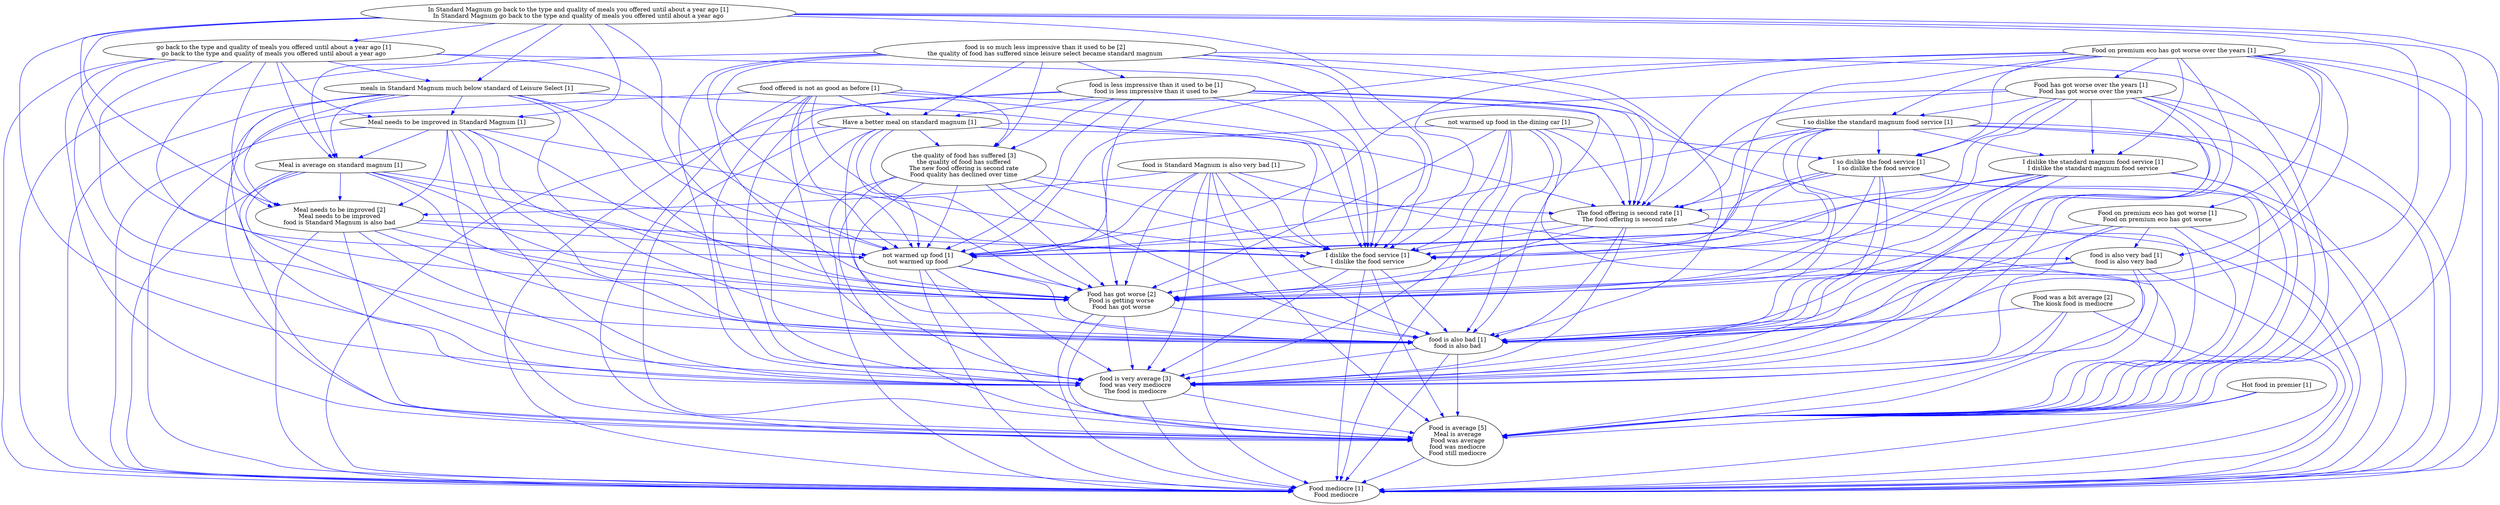 digraph collapsedGraph {
"Meal needs to be improved [2]\nMeal needs to be improved\nfood is Standard Magnum is also bad""food is so much less impressive than it used to be [2]\nthe quality of food has suffered since leisure select became standard magnum""food is very average [3]\nfood was very mediocre\nThe food is mediocre""Food has got worse [2]\nFood is getting worse\nFood has got worse""Food is average [5]\nMeal is average\nFood was average\nfood was mediocre\nFood still mediocre""the quality of food has suffered [3]\nthe quality of food has suffered\nThe new food offering is second rate\nFood quality has declined over time""Food was a bit average [2]\nThe kiosk food is mediocre""Food mediocre [1]\nFood mediocre""Food on premium eco has got worse over the years [1]""Food on premium eco has got worse [1]\nFood on premium eco has got worse""Food has got worse over the years [1]\nFood has got worse over the years""Have a better meal on standard magnum [1]""Hot food in premier [1]""I so dislike the standard magnum food service [1]""I dislike the standard magnum food service [1]\nI dislike the standard magnum food service""I dislike the food service [1]\nI dislike the food service""I so dislike the food service [1]\nI so dislike the food service""In Standard Magnum go back to the type and quality of meals you offered until about a year ago [1]\nIn Standard Magnum go back to the type and quality of meals you offered until about a year ago""go back to the type and quality of meals you offered until about a year ago [1]\ngo back to the type and quality of meals you offered until about a year ago""Meal is average on standard magnum [1]""Meal needs to be improved in Standard Magnum [1]""The food offering is second rate [1]\nThe food offering is second rate""food is Standard Magnum is also very bad [1]""food is also bad [1]\nfood is also bad""food is also very bad [1]\nfood is also very bad""food is less impressive than it used to be [1]\nfood is less impressive than it used to be""food offered is not as good as before [1]""meals in Standard Magnum much below standard of Leisure Select [1]""not warmed up food in the dining car [1]""not warmed up food [1]\nnot warmed up food""food is Standard Magnum is also very bad [1]" -> "Food is average [5]\nMeal is average\nFood was average\nfood was mediocre\nFood still mediocre" [color=blue]
"food is Standard Magnum is also very bad [1]" -> "I dislike the food service [1]\nI dislike the food service" [color=blue]
"food is Standard Magnum is also very bad [1]" -> "Food mediocre [1]\nFood mediocre" [color=blue]
"food is Standard Magnum is also very bad [1]" -> "food is very average [3]\nfood was very mediocre\nThe food is mediocre" [color=blue]
"Meal needs to be improved [2]\nMeal needs to be improved\nfood is Standard Magnum is also bad" -> "food is very average [3]\nfood was very mediocre\nThe food is mediocre" [color=blue]
"the quality of food has suffered [3]\nthe quality of food has suffered\nThe new food offering is second rate\nFood quality has declined over time" -> "food is very average [3]\nfood was very mediocre\nThe food is mediocre" [color=blue]
"the quality of food has suffered [3]\nthe quality of food has suffered\nThe new food offering is second rate\nFood quality has declined over time" -> "The food offering is second rate [1]\nThe food offering is second rate" [color=blue]
"food is Standard Magnum is also very bad [1]" -> "Food has got worse [2]\nFood is getting worse\nFood has got worse" [color=blue]
"Food has got worse [2]\nFood is getting worse\nFood has got worse" -> "Food mediocre [1]\nFood mediocre" [color=blue]
"Food has got worse [2]\nFood is getting worse\nFood has got worse" -> "food is also bad [1]\nfood is also bad" [color=blue]
"The food offering is second rate [1]\nThe food offering is second rate" -> "food is also bad [1]\nfood is also bad" [color=blue]
"food is Standard Magnum is also very bad [1]" -> "Meal needs to be improved [2]\nMeal needs to be improved\nfood is Standard Magnum is also bad" [color=blue]
"The food offering is second rate [1]\nThe food offering is second rate" -> "Food mediocre [1]\nFood mediocre" [color=blue]
"food is so much less impressive than it used to be [2]\nthe quality of food has suffered since leisure select became standard magnum" -> "Food has got worse [2]\nFood is getting worse\nFood has got worse" [color=blue]
"go back to the type and quality of meals you offered until about a year ago [1]\ngo back to the type and quality of meals you offered until about a year ago" -> "Meal needs to be improved [2]\nMeal needs to be improved\nfood is Standard Magnum is also bad" [color=blue]
"The food offering is second rate [1]\nThe food offering is second rate" -> "I dislike the food service [1]\nI dislike the food service" [color=blue]
"food is so much less impressive than it used to be [2]\nthe quality of food has suffered since leisure select became standard magnum" -> "The food offering is second rate [1]\nThe food offering is second rate" [color=blue]
"go back to the type and quality of meals you offered until about a year ago [1]\ngo back to the type and quality of meals you offered until about a year ago" -> "meals in Standard Magnum much below standard of Leisure Select [1]" [color=blue]
"The food offering is second rate [1]\nThe food offering is second rate" -> "Food is average [5]\nMeal is average\nFood was average\nfood was mediocre\nFood still mediocre" [color=blue]
"The food offering is second rate [1]\nThe food offering is second rate" -> "Food has got worse [2]\nFood is getting worse\nFood has got worse" [color=blue]
"food is also bad [1]\nfood is also bad" -> "food is very average [3]\nfood was very mediocre\nThe food is mediocre" [color=blue]
"not warmed up food in the dining car [1]" -> "Food is average [5]\nMeal is average\nFood was average\nfood was mediocre\nFood still mediocre" [color=blue]
"Meal needs to be improved [2]\nMeal needs to be improved\nfood is Standard Magnum is also bad" -> "not warmed up food [1]\nnot warmed up food" [color=blue]
"food is so much less impressive than it used to be [2]\nthe quality of food has suffered since leisure select became standard magnum" -> "not warmed up food [1]\nnot warmed up food" [color=blue]
"not warmed up food [1]\nnot warmed up food" -> "Food is average [5]\nMeal is average\nFood was average\nfood was mediocre\nFood still mediocre" [color=blue]
"food is so much less impressive than it used to be [2]\nthe quality of food has suffered since leisure select became standard magnum" -> "food is very average [3]\nfood was very mediocre\nThe food is mediocre" [color=blue]
"go back to the type and quality of meals you offered until about a year ago [1]\ngo back to the type and quality of meals you offered until about a year ago" -> "Meal is average on standard magnum [1]" [color=blue]
"In Standard Magnum go back to the type and quality of meals you offered until about a year ago [1]\nIn Standard Magnum go back to the type and quality of meals you offered until about a year ago" -> "Food is average [5]\nMeal is average\nFood was average\nfood was mediocre\nFood still mediocre" [color=blue]
"In Standard Magnum go back to the type and quality of meals you offered until about a year ago [1]\nIn Standard Magnum go back to the type and quality of meals you offered until about a year ago" -> "Meal needs to be improved in Standard Magnum [1]" [color=blue]
"In Standard Magnum go back to the type and quality of meals you offered until about a year ago [1]\nIn Standard Magnum go back to the type and quality of meals you offered until about a year ago" -> "Food mediocre [1]\nFood mediocre" [color=blue]
"In Standard Magnum go back to the type and quality of meals you offered until about a year ago [1]\nIn Standard Magnum go back to the type and quality of meals you offered until about a year ago" -> "I dislike the food service [1]\nI dislike the food service" [color=blue]
"In Standard Magnum go back to the type and quality of meals you offered until about a year ago [1]\nIn Standard Magnum go back to the type and quality of meals you offered until about a year ago" -> "food is also bad [1]\nfood is also bad" [color=blue]
"In Standard Magnum go back to the type and quality of meals you offered until about a year ago [1]\nIn Standard Magnum go back to the type and quality of meals you offered until about a year ago" -> "Food has got worse [2]\nFood is getting worse\nFood has got worse" [color=blue]
"go back to the type and quality of meals you offered until about a year ago [1]\ngo back to the type and quality of meals you offered until about a year ago" -> "Meal needs to be improved in Standard Magnum [1]" [color=blue]
"go back to the type and quality of meals you offered until about a year ago [1]\ngo back to the type and quality of meals you offered until about a year ago" -> "Food is average [5]\nMeal is average\nFood was average\nfood was mediocre\nFood still mediocre" [color=blue]
"go back to the type and quality of meals you offered until about a year ago [1]\ngo back to the type and quality of meals you offered until about a year ago" -> "Food has got worse [2]\nFood is getting worse\nFood has got worse" [color=blue]
"go back to the type and quality of meals you offered until about a year ago [1]\ngo back to the type and quality of meals you offered until about a year ago" -> "food is also bad [1]\nfood is also bad" [color=blue]
"Food on premium eco has got worse over the years [1]" -> "I dislike the food service [1]\nI dislike the food service" [color=blue]
"Food on premium eco has got worse over the years [1]" -> "Food mediocre [1]\nFood mediocre" [color=blue]
"go back to the type and quality of meals you offered until about a year ago [1]\ngo back to the type and quality of meals you offered until about a year ago" -> "I dislike the food service [1]\nI dislike the food service" [color=blue]
"go back to the type and quality of meals you offered until about a year ago [1]\ngo back to the type and quality of meals you offered until about a year ago" -> "Food mediocre [1]\nFood mediocre" [color=blue]
"Food on premium eco has got worse over the years [1]" -> "food is also bad [1]\nfood is also bad" [color=blue]
"not warmed up food [1]\nnot warmed up food" -> "Food has got worse [2]\nFood is getting worse\nFood has got worse" [color=blue]
"In Standard Magnum go back to the type and quality of meals you offered until about a year ago [1]\nIn Standard Magnum go back to the type and quality of meals you offered until about a year ago" -> "meals in Standard Magnum much below standard of Leisure Select [1]" [color=blue]
"In Standard Magnum go back to the type and quality of meals you offered until about a year ago [1]\nIn Standard Magnum go back to the type and quality of meals you offered until about a year ago" -> "Meal needs to be improved [2]\nMeal needs to be improved\nfood is Standard Magnum is also bad" [color=blue]
"not warmed up food [1]\nnot warmed up food" -> "Food mediocre [1]\nFood mediocre" [color=blue]
"Food has got worse [2]\nFood is getting worse\nFood has got worse" -> "food is very average [3]\nfood was very mediocre\nThe food is mediocre" [color=blue]
"Food is average [5]\nMeal is average\nFood was average\nfood was mediocre\nFood still mediocre" -> "Food mediocre [1]\nFood mediocre" [color=blue]
"Food has got worse [2]\nFood is getting worse\nFood has got worse" -> "Food is average [5]\nMeal is average\nFood was average\nfood was mediocre\nFood still mediocre" [color=blue]
"I so dislike the food service [1]\nI so dislike the food service" -> "Food has got worse [2]\nFood is getting worse\nFood has got worse" [color=blue]
"I so dislike the food service [1]\nI so dislike the food service" -> "The food offering is second rate [1]\nThe food offering is second rate" [color=blue]
"I so dislike the food service [1]\nI so dislike the food service" -> "food is very average [3]\nfood was very mediocre\nThe food is mediocre" [color=blue]
"I so dislike the food service [1]\nI so dislike the food service" -> "not warmed up food [1]\nnot warmed up food" [color=blue]
"Food on premium eco has got worse [1]\nFood on premium eco has got worse" -> "food is also bad [1]\nfood is also bad" [color=blue]
"go back to the type and quality of meals you offered until about a year ago [1]\ngo back to the type and quality of meals you offered until about a year ago" -> "food is very average [3]\nfood was very mediocre\nThe food is mediocre" [color=blue]
"go back to the type and quality of meals you offered until about a year ago [1]\ngo back to the type and quality of meals you offered until about a year ago" -> "not warmed up food [1]\nnot warmed up food" [color=blue]
"Food on premium eco has got worse [1]\nFood on premium eco has got worse" -> "Food mediocre [1]\nFood mediocre" [color=blue]
"Food on premium eco has got worse [1]\nFood on premium eco has got worse" -> "food is very average [3]\nfood was very mediocre\nThe food is mediocre" [color=blue]
"Food on premium eco has got worse [1]\nFood on premium eco has got worse" -> "Food has got worse [2]\nFood is getting worse\nFood has got worse" [color=blue]
"Food on premium eco has got worse [1]\nFood on premium eco has got worse" -> "food is also very bad [1]\nfood is also very bad" [color=blue]
"I so dislike the food service [1]\nI so dislike the food service" -> "Food is average [5]\nMeal is average\nFood was average\nfood was mediocre\nFood still mediocre" [color=blue]
"I dislike the standard magnum food service [1]\nI dislike the standard magnum food service" -> "Food mediocre [1]\nFood mediocre" [color=blue]
"I dislike the standard magnum food service [1]\nI dislike the standard magnum food service" -> "Food has got worse [2]\nFood is getting worse\nFood has got worse" [color=blue]
"I dislike the standard magnum food service [1]\nI dislike the standard magnum food service" -> "food is also bad [1]\nfood is also bad" [color=blue]
"food offered is not as good as before [1]" -> "Food is average [5]\nMeal is average\nFood was average\nfood was mediocre\nFood still mediocre" [color=blue]
"food offered is not as good as before [1]" -> "Have a better meal on standard magnum [1]" [color=blue]
"food offered is not as good as before [1]" -> "Food has got worse [2]\nFood is getting worse\nFood has got worse" [color=blue]
"food offered is not as good as before [1]" -> "food is also bad [1]\nfood is also bad" [color=blue]
"Food on premium eco has got worse over the years [1]" -> "I so dislike the standard magnum food service [1]" [color=blue]
"Food on premium eco has got worse [1]\nFood on premium eco has got worse" -> "Food is average [5]\nMeal is average\nFood was average\nfood was mediocre\nFood still mediocre" [color=blue]
"food offered is not as good as before [1]" -> "I dislike the food service [1]\nI dislike the food service" [color=blue]
"food offered is not as good as before [1]" -> "Food mediocre [1]\nFood mediocre" [color=blue]
"food offered is not as good as before [1]" -> "food is very average [3]\nfood was very mediocre\nThe food is mediocre" [color=blue]
"Meal is average on standard magnum [1]" -> "Food has got worse [2]\nFood is getting worse\nFood has got worse" [color=blue]
"Meal is average on standard magnum [1]" -> "food is very average [3]\nfood was very mediocre\nThe food is mediocre" [color=blue]
"In Standard Magnum go back to the type and quality of meals you offered until about a year ago [1]\nIn Standard Magnum go back to the type and quality of meals you offered until about a year ago" -> "Meal is average on standard magnum [1]" [color=blue]
"Meal is average on standard magnum [1]" -> "not warmed up food [1]\nnot warmed up food" [color=blue]
"Food on premium eco has got worse over the years [1]" -> "Food is average [5]\nMeal is average\nFood was average\nfood was mediocre\nFood still mediocre" [color=blue]
"I dislike the standard magnum food service [1]\nI dislike the standard magnum food service" -> "Food is average [5]\nMeal is average\nFood was average\nfood was mediocre\nFood still mediocre" [color=blue]
"food is less impressive than it used to be [1]\nfood is less impressive than it used to be" -> "food is also bad [1]\nfood is also bad" [color=blue]
"food is less impressive than it used to be [1]\nfood is less impressive than it used to be" -> "Have a better meal on standard magnum [1]" [color=blue]
"food is less impressive than it used to be [1]\nfood is less impressive than it used to be" -> "I dislike the food service [1]\nI dislike the food service" [color=blue]
"food is less impressive than it used to be [1]\nfood is less impressive than it used to be" -> "Food mediocre [1]\nFood mediocre" [color=blue]
"food is less impressive than it used to be [1]\nfood is less impressive than it used to be" -> "Food is average [5]\nMeal is average\nFood was average\nfood was mediocre\nFood still mediocre" [color=blue]
"food is less impressive than it used to be [1]\nfood is less impressive than it used to be" -> "food is very average [3]\nfood was very mediocre\nThe food is mediocre" [color=blue]
"food is less impressive than it used to be [1]\nfood is less impressive than it used to be" -> "not warmed up food [1]\nnot warmed up food" [color=blue]
"not warmed up food in the dining car [1]" -> "food is also bad [1]\nfood is also bad" [color=blue]
"not warmed up food in the dining car [1]" -> "Food has got worse [2]\nFood is getting worse\nFood has got worse" [color=blue]
"not warmed up food in the dining car [1]" -> "I dislike the food service [1]\nI dislike the food service" [color=blue]
"not warmed up food in the dining car [1]" -> "Food mediocre [1]\nFood mediocre" [color=blue]
"food is less impressive than it used to be [1]\nfood is less impressive than it used to be" -> "the quality of food has suffered [3]\nthe quality of food has suffered\nThe new food offering is second rate\nFood quality has declined over time" [color=blue]
"food is less impressive than it used to be [1]\nfood is less impressive than it used to be" -> "The food offering is second rate [1]\nThe food offering is second rate" [color=blue]
"food is less impressive than it used to be [1]\nfood is less impressive than it used to be" -> "Food has got worse [2]\nFood is getting worse\nFood has got worse" [color=blue]
"In Standard Magnum go back to the type and quality of meals you offered until about a year ago [1]\nIn Standard Magnum go back to the type and quality of meals you offered until about a year ago" -> "not warmed up food [1]\nnot warmed up food" [color=blue]
"In Standard Magnum go back to the type and quality of meals you offered until about a year ago [1]\nIn Standard Magnum go back to the type and quality of meals you offered until about a year ago" -> "food is very average [3]\nfood was very mediocre\nThe food is mediocre" [color=blue]
"I so dislike the food service [1]\nI so dislike the food service" -> "food is also bad [1]\nfood is also bad" [color=blue]
"I so dislike the food service [1]\nI so dislike the food service" -> "Food mediocre [1]\nFood mediocre" [color=blue]
"I so dislike the standard magnum food service [1]" -> "Food is average [5]\nMeal is average\nFood was average\nfood was mediocre\nFood still mediocre" [color=blue]
"Meal needs to be improved [2]\nMeal needs to be improved\nfood is Standard Magnum is also bad" -> "food is also bad [1]\nfood is also bad" [color=blue]
"I so dislike the standard magnum food service [1]" -> "not warmed up food [1]\nnot warmed up food" [color=blue]
"Meal needs to be improved [2]\nMeal needs to be improved\nfood is Standard Magnum is also bad" -> "Food is average [5]\nMeal is average\nFood was average\nfood was mediocre\nFood still mediocre" [color=blue]
"Meal needs to be improved [2]\nMeal needs to be improved\nfood is Standard Magnum is also bad" -> "I dislike the food service [1]\nI dislike the food service" [color=blue]
"Meal needs to be improved [2]\nMeal needs to be improved\nfood is Standard Magnum is also bad" -> "Food mediocre [1]\nFood mediocre" [color=blue]
"Meal needs to be improved in Standard Magnum [1]" -> "Meal needs to be improved [2]\nMeal needs to be improved\nfood is Standard Magnum is also bad" [color=blue]
"food is Standard Magnum is also very bad [1]" -> "not warmed up food [1]\nnot warmed up food" [color=blue]
"Have a better meal on standard magnum [1]" -> "Food is average [5]\nMeal is average\nFood was average\nfood was mediocre\nFood still mediocre" [color=blue]
"Meal needs to be improved in Standard Magnum [1]" -> "Food is average [5]\nMeal is average\nFood was average\nfood was mediocre\nFood still mediocre" [color=blue]
"Meal is average on standard magnum [1]" -> "food is also bad [1]\nfood is also bad" [color=blue]
"Meal needs to be improved in Standard Magnum [1]" -> "Food has got worse [2]\nFood is getting worse\nFood has got worse" [color=blue]
"food is very average [3]\nfood was very mediocre\nThe food is mediocre" -> "Food mediocre [1]\nFood mediocre" [color=blue]
"Meal needs to be improved in Standard Magnum [1]" -> "food is also bad [1]\nfood is also bad" [color=blue]
"Have a better meal on standard magnum [1]" -> "Food mediocre [1]\nFood mediocre" [color=blue]
"Have a better meal on standard magnum [1]" -> "I dislike the food service [1]\nI dislike the food service" [color=blue]
"Have a better meal on standard magnum [1]" -> "food is very average [3]\nfood was very mediocre\nThe food is mediocre" [color=blue]
"food is also very bad [1]\nfood is also very bad" -> "Food is average [5]\nMeal is average\nFood was average\nfood was mediocre\nFood still mediocre" [color=blue]
"Meal needs to be improved in Standard Magnum [1]" -> "Food mediocre [1]\nFood mediocre" [color=blue]
"Meal needs to be improved in Standard Magnum [1]" -> "food is very average [3]\nfood was very mediocre\nThe food is mediocre" [color=blue]
"Meal needs to be improved in Standard Magnum [1]" -> "I dislike the food service [1]\nI dislike the food service" [color=blue]
"Have a better meal on standard magnum [1]" -> "food is also bad [1]\nfood is also bad" [color=blue]
"food is also bad [1]\nfood is also bad" -> "Food mediocre [1]\nFood mediocre" [color=blue]
"Meal is average on standard magnum [1]" -> "I dislike the food service [1]\nI dislike the food service" [color=blue]
"Meal is average on standard magnum [1]" -> "Food mediocre [1]\nFood mediocre" [color=blue]
"Meal is average on standard magnum [1]" -> "Food is average [5]\nMeal is average\nFood was average\nfood was mediocre\nFood still mediocre" [color=blue]
"Meal is average on standard magnum [1]" -> "Meal needs to be improved [2]\nMeal needs to be improved\nfood is Standard Magnum is also bad" [color=blue]
"Meal needs to be improved in Standard Magnum [1]" -> "Meal is average on standard magnum [1]" [color=blue]
"I so dislike the standard magnum food service [1]" -> "food is very average [3]\nfood was very mediocre\nThe food is mediocre" [color=blue]
"I dislike the food service [1]\nI dislike the food service" -> "Food is average [5]\nMeal is average\nFood was average\nfood was mediocre\nFood still mediocre" [color=blue]
"Have a better meal on standard magnum [1]" -> "the quality of food has suffered [3]\nthe quality of food has suffered\nThe new food offering is second rate\nFood quality has declined over time" [color=blue]
"I so dislike the standard magnum food service [1]" -> "The food offering is second rate [1]\nThe food offering is second rate" [color=blue]
"I so dislike the standard magnum food service [1]" -> "Food has got worse [2]\nFood is getting worse\nFood has got worse" [color=blue]
"Hot food in premier [1]" -> "Food is average [5]\nMeal is average\nFood was average\nfood was mediocre\nFood still mediocre" [color=blue]
"food is so much less impressive than it used to be [2]\nthe quality of food has suffered since leisure select became standard magnum" -> "food is less impressive than it used to be [1]\nfood is less impressive than it used to be" [color=blue]
"not warmed up food in the dining car [1]" -> "I so dislike the food service [1]\nI so dislike the food service" [color=blue]
"not warmed up food in the dining car [1]" -> "The food offering is second rate [1]\nThe food offering is second rate" [color=blue]
"not warmed up food in the dining car [1]" -> "food is very average [3]\nfood was very mediocre\nThe food is mediocre" [color=blue]
"food offered is not as good as before [1]" -> "the quality of food has suffered [3]\nthe quality of food has suffered\nThe new food offering is second rate\nFood quality has declined over time" [color=blue]
"the quality of food has suffered [3]\nthe quality of food has suffered\nThe new food offering is second rate\nFood quality has declined over time" -> "not warmed up food [1]\nnot warmed up food" [color=blue]
"food is very average [3]\nfood was very mediocre\nThe food is mediocre" -> "Food is average [5]\nMeal is average\nFood was average\nfood was mediocre\nFood still mediocre" [color=blue]
"I dislike the food service [1]\nI dislike the food service" -> "Food has got worse [2]\nFood is getting worse\nFood has got worse" [color=blue]
"the quality of food has suffered [3]\nthe quality of food has suffered\nThe new food offering is second rate\nFood quality has declined over time" -> "Food has got worse [2]\nFood is getting worse\nFood has got worse" [color=blue]
"Hot food in premier [1]" -> "Food mediocre [1]\nFood mediocre" [color=blue]
"The food offering is second rate [1]\nThe food offering is second rate" -> "food is very average [3]\nfood was very mediocre\nThe food is mediocre" [color=blue]
"I so dislike the standard magnum food service [1]" -> "Food mediocre [1]\nFood mediocre" [color=blue]
"I so dislike the standard magnum food service [1]" -> "food is also bad [1]\nfood is also bad" [color=blue]
"The food offering is second rate [1]\nThe food offering is second rate" -> "not warmed up food [1]\nnot warmed up food" [color=blue]
"Meal needs to be improved in Standard Magnum [1]" -> "not warmed up food [1]\nnot warmed up food" [color=blue]
"Food was a bit average [2]\nThe kiosk food is mediocre" -> "food is very average [3]\nfood was very mediocre\nThe food is mediocre" [color=blue]
"meals in Standard Magnum much below standard of Leisure Select [1]" -> "Food mediocre [1]\nFood mediocre" [color=blue]
"meals in Standard Magnum much below standard of Leisure Select [1]" -> "I dislike the food service [1]\nI dislike the food service" [color=blue]
"meals in Standard Magnum much below standard of Leisure Select [1]" -> "Meal needs to be improved in Standard Magnum [1]" [color=blue]
"meals in Standard Magnum much below standard of Leisure Select [1]" -> "food is very average [3]\nfood was very mediocre\nThe food is mediocre" [color=blue]
"meals in Standard Magnum much below standard of Leisure Select [1]" -> "Food is average [5]\nMeal is average\nFood was average\nfood was mediocre\nFood still mediocre" [color=blue]
"the quality of food has suffered [3]\nthe quality of food has suffered\nThe new food offering is second rate\nFood quality has declined over time" -> "Food is average [5]\nMeal is average\nFood was average\nfood was mediocre\nFood still mediocre" [color=blue]
"Food has got worse over the years [1]\nFood has got worse over the years" -> "not warmed up food [1]\nnot warmed up food" [color=blue]
"Food has got worse over the years [1]\nFood has got worse over the years" -> "food is very average [3]\nfood was very mediocre\nThe food is mediocre" [color=blue]
"Meal needs to be improved [2]\nMeal needs to be improved\nfood is Standard Magnum is also bad" -> "Food has got worse [2]\nFood is getting worse\nFood has got worse" [color=blue]
"Food has got worse over the years [1]\nFood has got worse over the years" -> "I dislike the food service [1]\nI dislike the food service" [color=blue]
"Food has got worse over the years [1]\nFood has got worse over the years" -> "Food mediocre [1]\nFood mediocre" [color=blue]
"food is so much less impressive than it used to be [2]\nthe quality of food has suffered since leisure select became standard magnum" -> "the quality of food has suffered [3]\nthe quality of food has suffered\nThe new food offering is second rate\nFood quality has declined over time" [color=blue]
"meals in Standard Magnum much below standard of Leisure Select [1]" -> "Food has got worse [2]\nFood is getting worse\nFood has got worse" [color=blue]
"meals in Standard Magnum much below standard of Leisure Select [1]" -> "food is also bad [1]\nfood is also bad" [color=blue]
"Food has got worse over the years [1]\nFood has got worse over the years" -> "food is also bad [1]\nfood is also bad" [color=blue]
"I dislike the standard magnum food service [1]\nI dislike the standard magnum food service" -> "not warmed up food [1]\nnot warmed up food" [color=blue]
"I dislike the standard magnum food service [1]\nI dislike the standard magnum food service" -> "food is very average [3]\nfood was very mediocre\nThe food is mediocre" [color=blue]
"food is so much less impressive than it used to be [2]\nthe quality of food has suffered since leisure select became standard magnum" -> "Food is average [5]\nMeal is average\nFood was average\nfood was mediocre\nFood still mediocre" [color=blue]
"food is so much less impressive than it used to be [2]\nthe quality of food has suffered since leisure select became standard magnum" -> "Have a better meal on standard magnum [1]" [color=blue]
"food is so much less impressive than it used to be [2]\nthe quality of food has suffered since leisure select became standard magnum" -> "I dislike the food service [1]\nI dislike the food service" [color=blue]
"food is so much less impressive than it used to be [2]\nthe quality of food has suffered since leisure select became standard magnum" -> "Food mediocre [1]\nFood mediocre" [color=blue]
"meals in Standard Magnum much below standard of Leisure Select [1]" -> "Meal needs to be improved [2]\nMeal needs to be improved\nfood is Standard Magnum is also bad" [color=blue]
"food is so much less impressive than it used to be [2]\nthe quality of food has suffered since leisure select became standard magnum" -> "food is also bad [1]\nfood is also bad" [color=blue]
"Have a better meal on standard magnum [1]" -> "The food offering is second rate [1]\nThe food offering is second rate" [color=blue]
"the quality of food has suffered [3]\nthe quality of food has suffered\nThe new food offering is second rate\nFood quality has declined over time" -> "food is also bad [1]\nfood is also bad" [color=blue]
"the quality of food has suffered [3]\nthe quality of food has suffered\nThe new food offering is second rate\nFood quality has declined over time" -> "I dislike the food service [1]\nI dislike the food service" [color=blue]
"Have a better meal on standard magnum [1]" -> "not warmed up food [1]\nnot warmed up food" [color=blue]
"the quality of food has suffered [3]\nthe quality of food has suffered\nThe new food offering is second rate\nFood quality has declined over time" -> "Food mediocre [1]\nFood mediocre" [color=blue]
"Have a better meal on standard magnum [1]" -> "Food has got worse [2]\nFood is getting worse\nFood has got worse" [color=blue]
"Food was a bit average [2]\nThe kiosk food is mediocre" -> "Food mediocre [1]\nFood mediocre" [color=blue]
"Food on premium eco has got worse over the years [1]" -> "food is very average [3]\nfood was very mediocre\nThe food is mediocre" [color=blue]
"Food on premium eco has got worse over the years [1]" -> "not warmed up food [1]\nnot warmed up food" [color=blue]
"I dislike the standard magnum food service [1]\nI dislike the standard magnum food service" -> "The food offering is second rate [1]\nThe food offering is second rate" [color=blue]
"Food was a bit average [2]\nThe kiosk food is mediocre" -> "Food is average [5]\nMeal is average\nFood was average\nfood was mediocre\nFood still mediocre" [color=blue]
"Food on premium eco has got worse over the years [1]" -> "Food has got worse [2]\nFood is getting worse\nFood has got worse" [color=blue]
"Food on premium eco has got worse over the years [1]" -> "I so dislike the food service [1]\nI so dislike the food service" [color=blue]
"Food on premium eco has got worse over the years [1]" -> "The food offering is second rate [1]\nThe food offering is second rate" [color=blue]
"meals in Standard Magnum much below standard of Leisure Select [1]" -> "Meal is average on standard magnum [1]" [color=blue]
"food is also bad [1]\nfood is also bad" -> "Food is average [5]\nMeal is average\nFood was average\nfood was mediocre\nFood still mediocre" [color=blue]
"food is also very bad [1]\nfood is also very bad" -> "food is very average [3]\nfood was very mediocre\nThe food is mediocre" [color=blue]
"food is also very bad [1]\nfood is also very bad" -> "Food mediocre [1]\nFood mediocre" [color=blue]
"food is also very bad [1]\nfood is also very bad" -> "Food has got worse [2]\nFood is getting worse\nFood has got worse" [color=blue]
"I dislike the food service [1]\nI dislike the food service" -> "Food mediocre [1]\nFood mediocre" [color=blue]
"meals in Standard Magnum much below standard of Leisure Select [1]" -> "not warmed up food [1]\nnot warmed up food" [color=blue]
"Food has got worse over the years [1]\nFood has got worse over the years" -> "Food is average [5]\nMeal is average\nFood was average\nfood was mediocre\nFood still mediocre" [color=blue]
"Food was a bit average [2]\nThe kiosk food is mediocre" -> "food is also bad [1]\nfood is also bad" [color=blue]
"food offered is not as good as before [1]" -> "not warmed up food [1]\nnot warmed up food" [color=blue]
"food offered is not as good as before [1]" -> "The food offering is second rate [1]\nThe food offering is second rate" [color=blue]
"Food has got worse over the years [1]\nFood has got worse over the years" -> "I so dislike the standard magnum food service [1]" [color=blue]
"Food has got worse over the years [1]\nFood has got worse over the years" -> "Food has got worse [2]\nFood is getting worse\nFood has got worse" [color=blue]
"Food has got worse over the years [1]\nFood has got worse over the years" -> "The food offering is second rate [1]\nThe food offering is second rate" [color=blue]
"Food has got worse over the years [1]\nFood has got worse over the years" -> "I so dislike the food service [1]\nI so dislike the food service" [color=blue]
"Food on premium eco has got worse over the years [1]" -> "Food on premium eco has got worse [1]\nFood on premium eco has got worse" [color=blue]
"Food on premium eco has got worse over the years [1]" -> "Food has got worse over the years [1]\nFood has got worse over the years" [color=blue]
"I so dislike the standard magnum food service [1]" -> "I dislike the standard magnum food service [1]\nI dislike the standard magnum food service" [color=blue]
"I dislike the standard magnum food service [1]\nI dislike the standard magnum food service" -> "I dislike the food service [1]\nI dislike the food service" [color=blue]
"I so dislike the standard magnum food service [1]" -> "I so dislike the food service [1]\nI so dislike the food service" [color=blue]
"I so dislike the food service [1]\nI so dislike the food service" -> "I dislike the food service [1]\nI dislike the food service" [color=blue]
"I so dislike the standard magnum food service [1]" -> "I dislike the food service [1]\nI dislike the food service" [color=blue]
"In Standard Magnum go back to the type and quality of meals you offered until about a year ago [1]\nIn Standard Magnum go back to the type and quality of meals you offered until about a year ago" -> "go back to the type and quality of meals you offered until about a year ago [1]\ngo back to the type and quality of meals you offered until about a year ago" [color=blue]
"food is Standard Magnum is also very bad [1]" -> "food is also very bad [1]\nfood is also very bad" [color=blue]
"food is also very bad [1]\nfood is also very bad" -> "food is also bad [1]\nfood is also bad" [color=blue]
"food is Standard Magnum is also very bad [1]" -> "food is also bad [1]\nfood is also bad" [color=blue]
"not warmed up food in the dining car [1]" -> "not warmed up food [1]\nnot warmed up food" [color=blue]
"Food on premium eco has got worse over the years [1]" -> "food is also very bad [1]\nfood is also very bad" [color=blue]
"Food on premium eco has got worse over the years [1]" -> "I dislike the standard magnum food service [1]\nI dislike the standard magnum food service" [color=blue]
"Food has got worse over the years [1]\nFood has got worse over the years" -> "I dislike the standard magnum food service [1]\nI dislike the standard magnum food service" [color=blue]
"I dislike the food service [1]\nI dislike the food service" -> "food is very average [3]\nfood was very mediocre\nThe food is mediocre" [color=blue]
"I dislike the food service [1]\nI dislike the food service" -> "food is also bad [1]\nfood is also bad" [color=blue]
"not warmed up food [1]\nnot warmed up food" -> "food is very average [3]\nfood was very mediocre\nThe food is mediocre" [color=blue]
"not warmed up food [1]\nnot warmed up food" -> "food is also bad [1]\nfood is also bad" [color=blue]
}